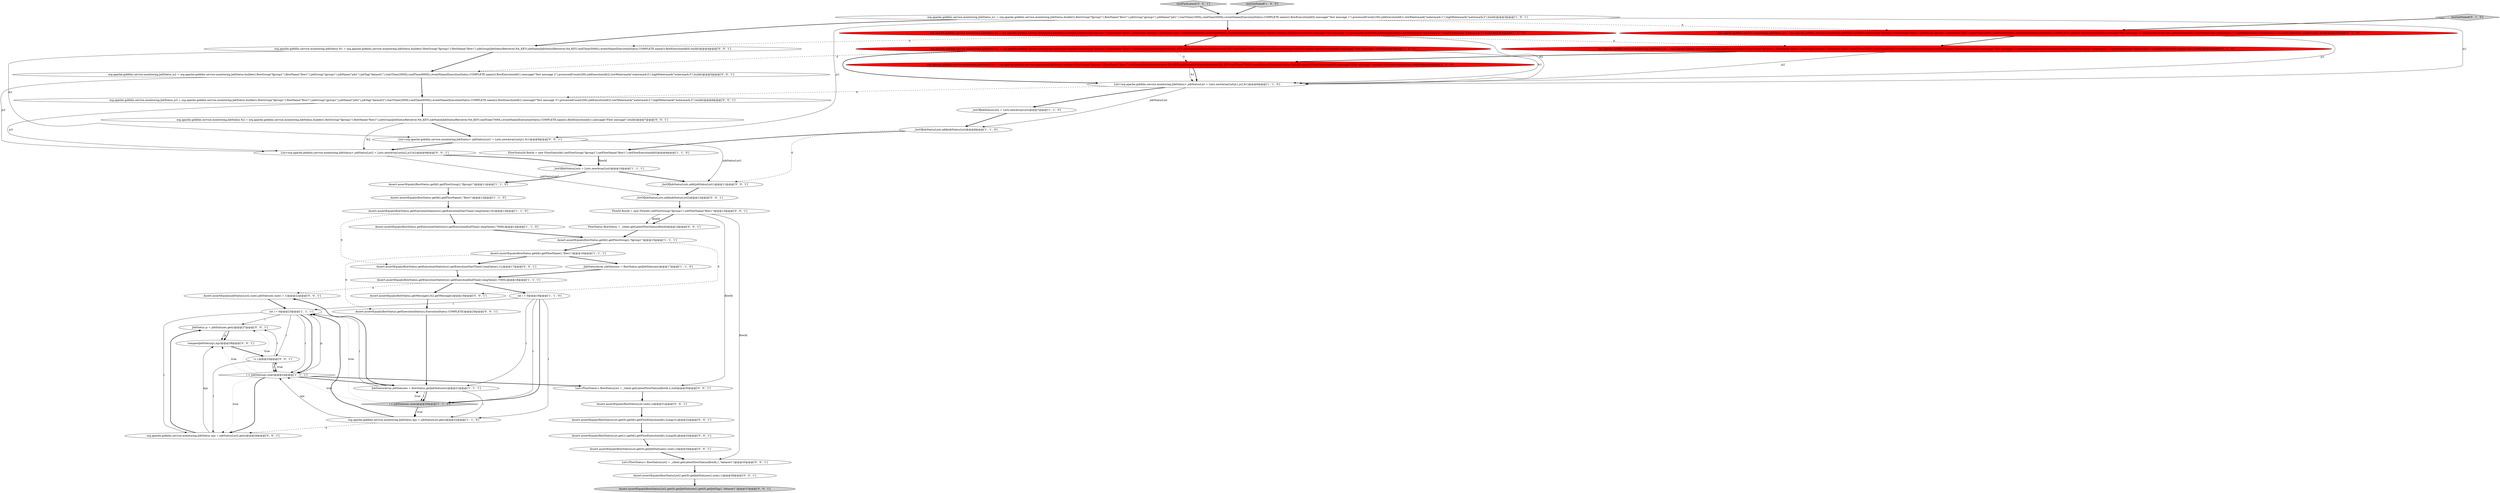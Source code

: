 digraph {
12 [style = filled, label = "_listOfJobStatusLists = Lists.newArrayList()@@@10@@@['1', '1', '1']", fillcolor = white, shape = ellipse image = "AAA0AAABBB1BBB"];
33 [style = filled, label = "Assert.assertEquals(flowStatusList.get(1).getId().getFlowExecutionId(),(Long)0L)@@@33@@@['0', '0', '1']", fillcolor = white, shape = ellipse image = "AAA0AAABBB3BBB"];
23 [style = filled, label = "testGetFailed['0', '1', '0']", fillcolor = lightgray, shape = diamond image = "AAA0AAABBB2BBB"];
49 [style = filled, label = "FlowId flowId = new FlowId().setFlowGroup(\"fgroup1\").setFlowName(\"flow1\")@@@13@@@['0', '0', '1']", fillcolor = white, shape = ellipse image = "AAA0AAABBB3BBB"];
16 [style = filled, label = "List<org.apache.gobblin.service.monitoring.JobStatus> jobStatusList = Lists.newArrayList(js1,js2,fs1)@@@6@@@['1', '1', '0']", fillcolor = white, shape = ellipse image = "AAA0AAABBB1BBB"];
20 [style = filled, label = "FlowStatusId flowId = new FlowStatusId().setFlowGroup(\"fgroup1\").setFlowName(\"flow1\").setFlowExecutionId(0)@@@9@@@['1', '1', '0']", fillcolor = white, shape = ellipse image = "AAA0AAABBB1BBB"];
25 [style = filled, label = "org.apache.gobblin.service.monitoring.JobStatus js2 = org.apache.gobblin.service.monitoring.JobStatus.builder().flowGroup(\"fgroup1\").flowName(\"flow1\").jobGroup(\"jgroup1\").jobName(\"job2\").startTime(2000L).endTime(6000L).eventName(ExecutionStatus.FAILED.name()).flowExecutionId(0).message(\"Test message 2\").processedCount(200).jobExecutionId(2).lowWatermark(\"watermark:2\").highWatermark(\"watermark:3\").issues(Collections.emptyList()).build()@@@4@@@['0', '1', '0']", fillcolor = red, shape = ellipse image = "AAA1AAABBB2BBB"];
44 [style = filled, label = "List<org.apache.gobblin.service.monitoring.JobStatus> jobStatusList2 = Lists.newArrayList(js2,js3,fs2)@@@9@@@['0', '0', '1']", fillcolor = white, shape = ellipse image = "AAA0AAABBB3BBB"];
51 [style = filled, label = "Assert.assertEquals(flowStatusList.size(),2)@@@31@@@['0', '0', '1']", fillcolor = white, shape = ellipse image = "AAA0AAABBB3BBB"];
4 [style = filled, label = "Assert.assertEquals(flowStatus.getId().getFlowName(),\"flow1\")@@@16@@@['1', '1', '1']", fillcolor = white, shape = ellipse image = "AAA0AAABBB1BBB"];
38 [style = filled, label = "org.apache.gobblin.service.monitoring.JobStatus fs2 = org.apache.gobblin.service.monitoring.JobStatus.builder().flowGroup(\"fgroup1\").flowName(\"flow1\").jobGroup(JobStatusRetriever.NA_KEY).jobName(JobStatusRetriever.NA_KEY).endTime(7000L).eventName(ExecutionStatus.COMPLETE.name()).flowExecutionId(1).message(\"Flow message\").build()@@@7@@@['0', '0', '1']", fillcolor = white, shape = ellipse image = "AAA0AAABBB3BBB"];
30 [style = filled, label = "Assert.assertEquals(flowStatusList2.get(0).getJobStatuses().get(0).getJobTag(),\"dataset1\")@@@37@@@['0', '0', '1']", fillcolor = lightgray, shape = ellipse image = "AAA0AAABBB3BBB"];
8 [style = filled, label = "Assert.assertEquals(flowStatus.getExecutionStatistics().getExecutionEndTime().longValue(),7000L)@@@14@@@['1', '1', '0']", fillcolor = white, shape = ellipse image = "AAA0AAABBB1BBB"];
35 [style = filled, label = "_listOfJobStatusLists.add(jobStatusList2)@@@12@@@['0', '0', '1']", fillcolor = white, shape = ellipse image = "AAA0AAABBB3BBB"];
15 [style = filled, label = "org.apache.gobblin.service.monitoring.JobStatus fs1 = org.apache.gobblin.service.monitoring.JobStatus.builder().flowGroup(\"fgroup1\").flowName(\"flow1\").jobGroup(JobStatusRetriever.NA_KEY).jobName(JobStatusRetriever.NA_KEY).endTime(7000L).eventName(ExecutionStatus.FAILED.name()).flowExecutionId(0).message(\"Flow message\").build()@@@5@@@['1', '0', '0']", fillcolor = red, shape = ellipse image = "AAA1AAABBB1BBB"];
36 [style = filled, label = "List<org.apache.gobblin.service.monitoring.JobStatus> jobStatusList1 = Lists.newArrayList(js1,fs1)@@@8@@@['0', '0', '1']", fillcolor = white, shape = ellipse image = "AAA0AAABBB3BBB"];
1 [style = filled, label = "i < jobStatuses.size()@@@20@@@['1', '1', '0']", fillcolor = lightgray, shape = diamond image = "AAA0AAABBB1BBB"];
43 [style = filled, label = "Assert.assertEquals(jobStatusList2.size(),jobStatuses.size() + 1)@@@22@@@['0', '0', '1']", fillcolor = white, shape = ellipse image = "AAA0AAABBB3BBB"];
40 [style = filled, label = "testFindLatest['0', '0', '1']", fillcolor = lightgray, shape = diamond image = "AAA0AAABBB3BBB"];
3 [style = filled, label = "org.apache.gobblin.service.monitoring.JobStatus js2 = org.apache.gobblin.service.monitoring.JobStatus.builder().flowGroup(\"fgroup1\").flowName(\"flow1\").jobGroup(\"jgroup1\").jobName(\"job2\").startTime(2000L).endTime(6000L).eventName(ExecutionStatus.FAILED.name()).flowExecutionId(0).message(\"Test message 2\").processedCount(200).jobExecutionId(2).lowWatermark(\"watermark:2\").highWatermark(\"watermark:3\").build()@@@4@@@['1', '0', '0']", fillcolor = red, shape = ellipse image = "AAA1AAABBB1BBB"];
48 [style = filled, label = "Assert.assertEquals(flowStatusList.get(0).getId().getFlowExecutionId(),(Long)1L)@@@32@@@['0', '0', '1']", fillcolor = white, shape = ellipse image = "AAA0AAABBB3BBB"];
17 [style = filled, label = "JobStatusArray jobStatuses = flowStatus.getJobStatuses()@@@17@@@['1', '1', '0']", fillcolor = white, shape = ellipse image = "AAA0AAABBB1BBB"];
29 [style = filled, label = "Assert.assertEquals(flowStatus.getMessage(),fs2.getMessage())@@@19@@@['0', '0', '1']", fillcolor = white, shape = ellipse image = "AAA0AAABBB3BBB"];
27 [style = filled, label = "JobStatus js = jobStatuses.get(i)@@@27@@@['0', '0', '1']", fillcolor = white, shape = ellipse image = "AAA0AAABBB3BBB"];
47 [style = filled, label = "List<FlowStatus> flowStatusList = _client.getLatestFlowStatus(flowId,2,null)@@@30@@@['0', '0', '1']", fillcolor = white, shape = ellipse image = "AAA0AAABBB3BBB"];
26 [style = filled, label = "org.apache.gobblin.service.monitoring.JobStatus js1 = org.apache.gobblin.service.monitoring.JobStatus.builder().flowGroup(\"fgroup1\").flowName(\"flow1\").jobGroup(\"jgroup1\").jobName(\"job1\").startTime(1000L).endTime(5000L).eventName(ExecutionStatus.COMPLETE.name()).flowExecutionId(0).message(\"Test message 1\").processedCount(100).jobExecutionId(1).lowWatermark(\"watermark:1\").highWatermark(\"watermark:2\").issues(Collections.emptyList()).build()@@@3@@@['0', '1', '0']", fillcolor = red, shape = ellipse image = "AAA1AAABBB2BBB"];
13 [style = filled, label = "_listOfJobStatusLists = Lists.newArrayList()@@@7@@@['1', '1', '0']", fillcolor = white, shape = ellipse image = "AAA0AAABBB1BBB"];
45 [style = filled, label = "Assert.assertEquals(flowStatusList2.get(0).getJobStatuses().size(),1)@@@36@@@['0', '0', '1']", fillcolor = white, shape = ellipse image = "AAA0AAABBB3BBB"];
32 [style = filled, label = "org.apache.gobblin.service.monitoring.JobStatus js2 = org.apache.gobblin.service.monitoring.JobStatus.builder().flowGroup(\"fgroup1\").flowName(\"flow1\").jobGroup(\"jgroup1\").jobName(\"job1\").jobTag(\"dataset1\").startTime(2000L).endTime(6000L).eventName(ExecutionStatus.COMPLETE.name()).flowExecutionId(1).message(\"Test message 2\").processedCount(200).jobExecutionId(2).lowWatermark(\"watermark:2\").highWatermark(\"watermark:3\").build()@@@5@@@['0', '0', '1']", fillcolor = white, shape = ellipse image = "AAA0AAABBB3BBB"];
42 [style = filled, label = "List<FlowStatus> flowStatusList2 = _client.getLatestFlowStatus(flowId,1,\"dataset1\")@@@35@@@['0', '0', '1']", fillcolor = white, shape = ellipse image = "AAA0AAABBB3BBB"];
0 [style = filled, label = "JobStatusArray jobStatuses = flowStatus.getJobStatuses()@@@21@@@['1', '1', '1']", fillcolor = white, shape = ellipse image = "AAA0AAABBB1BBB"];
9 [style = filled, label = "i < jobStatuses.size()@@@24@@@['1', '1', '1']", fillcolor = white, shape = diamond image = "AAA0AAABBB1BBB"];
22 [style = filled, label = "Assert.assertEquals(flowStatus.getId().getFlowName(),\"flow1\")@@@12@@@['1', '1', '0']", fillcolor = white, shape = ellipse image = "AAA0AAABBB1BBB"];
28 [style = filled, label = "_listOfJobStatusLists.add(jobStatusList1)@@@11@@@['0', '0', '1']", fillcolor = white, shape = ellipse image = "AAA0AAABBB3BBB"];
7 [style = filled, label = "int i = 0@@@19@@@['1', '1', '0']", fillcolor = white, shape = ellipse image = "AAA0AAABBB1BBB"];
24 [style = filled, label = "org.apache.gobblin.service.monitoring.JobStatus fs1 = org.apache.gobblin.service.monitoring.JobStatus.builder().flowGroup(\"fgroup1\").flowName(\"flow1\").jobGroup(JobStatusRetriever.NA_KEY).jobName(JobStatusRetriever.NA_KEY).endTime(7000L).eventName(ExecutionStatus.FAILED.name()).flowExecutionId(0).message(\"Flow message\").issues(Collections.emptyList()).build()@@@5@@@['0', '1', '0']", fillcolor = red, shape = ellipse image = "AAA1AAABBB2BBB"];
41 [style = filled, label = "org.apache.gobblin.service.monitoring.JobStatus mjs = jobStatusList2.get(i)@@@26@@@['0', '0', '1']", fillcolor = white, shape = ellipse image = "AAA0AAABBB3BBB"];
39 [style = filled, label = "org.apache.gobblin.service.monitoring.JobStatus fs1 = org.apache.gobblin.service.monitoring.JobStatus.builder().flowGroup(\"fgroup1\").flowName(\"flow1\").jobGroup(JobStatusRetriever.NA_KEY).jobName(JobStatusRetriever.NA_KEY).endTime(5000L).eventName(ExecutionStatus.COMPLETE.name()).flowExecutionId(0).build()@@@4@@@['0', '0', '1']", fillcolor = white, shape = ellipse image = "AAA0AAABBB3BBB"];
52 [style = filled, label = "org.apache.gobblin.service.monitoring.JobStatus js3 = org.apache.gobblin.service.monitoring.JobStatus.builder().flowGroup(\"fgroup1\").flowName(\"flow1\").jobGroup(\"jgroup1\").jobName(\"job2\").jobTag(\"dataset2\").startTime(2000L).endTime(6000L).eventName(ExecutionStatus.COMPLETE.name()).flowExecutionId(1).message(\"Test message 3\").processedCount(200).jobExecutionId(2).lowWatermark(\"watermark:2\").highWatermark(\"watermark:3\").build()@@@6@@@['0', '0', '1']", fillcolor = white, shape = ellipse image = "AAA0AAABBB3BBB"];
31 [style = filled, label = "Assert.assertEquals(flowStatus.getExecutionStatistics().getExecutionStartTime().longValue(),1L)@@@17@@@['0', '0', '1']", fillcolor = white, shape = ellipse image = "AAA0AAABBB3BBB"];
53 [style = filled, label = "Assert.assertEquals(flowStatus.getExecutionStatus(),ExecutionStatus.COMPLETE)@@@20@@@['0', '0', '1']", fillcolor = white, shape = ellipse image = "AAA0AAABBB3BBB"];
11 [style = filled, label = "int i = 0@@@23@@@['1', '1', '1']", fillcolor = white, shape = ellipse image = "AAA0AAABBB1BBB"];
21 [style = filled, label = "Assert.assertEquals(flowStatus.getId().getFlowGroup(),\"fgroup1\")@@@11@@@['1', '1', '0']", fillcolor = white, shape = ellipse image = "AAA0AAABBB1BBB"];
6 [style = filled, label = "_listOfJobStatusLists.add(jobStatusList)@@@8@@@['1', '1', '0']", fillcolor = white, shape = ellipse image = "AAA0AAABBB1BBB"];
37 [style = filled, label = "i++@@@25@@@['0', '0', '1']", fillcolor = white, shape = ellipse image = "AAA0AAABBB3BBB"];
50 [style = filled, label = "Assert.assertEquals(flowStatusList.get(0).getJobStatuses().size(),2)@@@34@@@['0', '0', '1']", fillcolor = white, shape = ellipse image = "AAA0AAABBB3BBB"];
14 [style = filled, label = "Assert.assertEquals(flowStatus.getExecutionStatistics().getExecutionStartTime().longValue(),0L)@@@13@@@['1', '1', '0']", fillcolor = white, shape = ellipse image = "AAA0AAABBB1BBB"];
19 [style = filled, label = "org.apache.gobblin.service.monitoring.JobStatus js1 = org.apache.gobblin.service.monitoring.JobStatus.builder().flowGroup(\"fgroup1\").flowName(\"flow1\").jobGroup(\"jgroup1\").jobName(\"job1\").startTime(1000L).endTime(5000L).eventName(ExecutionStatus.COMPLETE.name()).flowExecutionId(0).message(\"Test message 1\").processedCount(100).jobExecutionId(1).lowWatermark(\"watermark:1\").highWatermark(\"watermark:2\").build()@@@3@@@['1', '0', '1']", fillcolor = white, shape = ellipse image = "AAA0AAABBB1BBB"];
10 [style = filled, label = "org.apache.gobblin.service.monitoring.JobStatus mjs = jobStatusList.get(i)@@@22@@@['1', '1', '0']", fillcolor = white, shape = ellipse image = "AAA0AAABBB1BBB"];
34 [style = filled, label = "FlowStatus flowStatus = _client.getLatestFlowStatus(flowId)@@@14@@@['0', '0', '1']", fillcolor = white, shape = ellipse image = "AAA0AAABBB3BBB"];
46 [style = filled, label = "compareJobStatus(js,mjs)@@@28@@@['0', '0', '1']", fillcolor = white, shape = ellipse image = "AAA0AAABBB3BBB"];
2 [style = filled, label = "Assert.assertEquals(flowStatus.getExecutionStatistics().getExecutionEndTime().longValue(),7000L)@@@18@@@['1', '1', '1']", fillcolor = white, shape = ellipse image = "AAA0AAABBB1BBB"];
18 [style = filled, label = "testGetFailed['1', '0', '0']", fillcolor = lightgray, shape = diamond image = "AAA0AAABBB1BBB"];
5 [style = filled, label = "Assert.assertEquals(flowStatus.getId().getFlowGroup(),\"fgroup1\")@@@15@@@['1', '1', '1']", fillcolor = white, shape = ellipse image = "AAA0AAABBB1BBB"];
32->52 [style = bold, label=""];
42->45 [style = bold, label=""];
7->1 [style = solid, label="i"];
11->9 [style = solid, label="i"];
49->47 [style = solid, label="flowId"];
9->37 [style = dotted, label="true"];
10->9 [style = solid, label="mjs"];
41->46 [style = solid, label="mjs"];
11->9 [style = bold, label=""];
45->30 [style = bold, label=""];
24->16 [style = solid, label="fs1"];
37->9 [style = bold, label=""];
10->41 [style = dashed, label="0"];
51->48 [style = bold, label=""];
47->51 [style = bold, label=""];
9->47 [style = bold, label=""];
1->0 [style = dotted, label="true"];
19->3 [style = bold, label=""];
10->11 [style = bold, label=""];
37->9 [style = solid, label="i"];
9->41 [style = dotted, label="true"];
4->53 [style = dashed, label="0"];
7->1 [style = bold, label=""];
12->28 [style = bold, label=""];
36->44 [style = bold, label=""];
12->21 [style = bold, label=""];
3->39 [style = dashed, label="0"];
18->19 [style = bold, label=""];
19->39 [style = bold, label=""];
31->2 [style = bold, label=""];
36->28 [style = solid, label="jobStatusList1"];
37->27 [style = solid, label="i"];
27->46 [style = solid, label="js"];
44->12 [style = bold, label=""];
46->37 [style = bold, label=""];
33->50 [style = bold, label=""];
43->11 [style = bold, label=""];
2->43 [style = dashed, label="0"];
25->24 [style = bold, label=""];
28->35 [style = bold, label=""];
27->46 [style = bold, label=""];
16->6 [style = solid, label="jobStatusList"];
17->2 [style = bold, label=""];
21->22 [style = bold, label=""];
48->33 [style = bold, label=""];
25->16 [style = solid, label="js2"];
14->8 [style = bold, label=""];
22->14 [style = bold, label=""];
14->31 [style = dashed, label="0"];
15->16 [style = solid, label="fs1"];
16->13 [style = bold, label=""];
16->52 [style = dashed, label="0"];
1->10 [style = dotted, label="true"];
41->27 [style = bold, label=""];
4->17 [style = bold, label=""];
0->1 [style = solid, label="i"];
0->43 [style = bold, label=""];
15->24 [style = dashed, label="0"];
40->19 [style = bold, label=""];
15->32 [style = dashed, label="0"];
35->49 [style = bold, label=""];
5->29 [style = dashed, label="0"];
7->10 [style = solid, label="i"];
11->41 [style = solid, label="i"];
6->20 [style = bold, label=""];
0->10 [style = solid, label="i"];
4->31 [style = bold, label=""];
6->28 [style = dashed, label="0"];
19->26 [style = dashed, label="0"];
50->42 [style = bold, label=""];
52->44 [style = solid, label="js3"];
0->1 [style = bold, label=""];
1->9 [style = dotted, label="true"];
39->32 [style = bold, label=""];
5->4 [style = bold, label=""];
19->16 [style = solid, label="js1"];
9->46 [style = dotted, label="true"];
49->42 [style = solid, label="flowId"];
11->37 [style = solid, label="i"];
11->27 [style = solid, label="i"];
13->6 [style = bold, label=""];
53->0 [style = bold, label=""];
29->53 [style = bold, label=""];
9->0 [style = bold, label=""];
20->12 [style = solid, label="flowId"];
37->41 [style = solid, label="i"];
19->36 [style = solid, label="js1"];
34->5 [style = bold, label=""];
39->36 [style = solid, label="fs1"];
26->25 [style = bold, label=""];
1->11 [style = dotted, label="true"];
23->26 [style = bold, label=""];
32->44 [style = solid, label="js2"];
52->38 [style = bold, label=""];
38->36 [style = bold, label=""];
7->0 [style = solid, label="i"];
3->15 [style = bold, label=""];
49->34 [style = bold, label=""];
15->16 [style = bold, label=""];
9->27 [style = dotted, label="true"];
9->41 [style = bold, label=""];
24->16 [style = bold, label=""];
8->5 [style = bold, label=""];
44->35 [style = solid, label="jobStatusList2"];
0->11 [style = solid, label="i"];
20->12 [style = bold, label=""];
49->34 [style = solid, label="flowId"];
3->16 [style = solid, label="js2"];
2->7 [style = bold, label=""];
2->29 [style = bold, label=""];
1->10 [style = bold, label=""];
11->9 [style = solid, label="js"];
38->44 [style = solid, label="fs2"];
26->16 [style = solid, label="js1"];
7->11 [style = solid, label="i"];
3->25 [style = dashed, label="0"];
}
